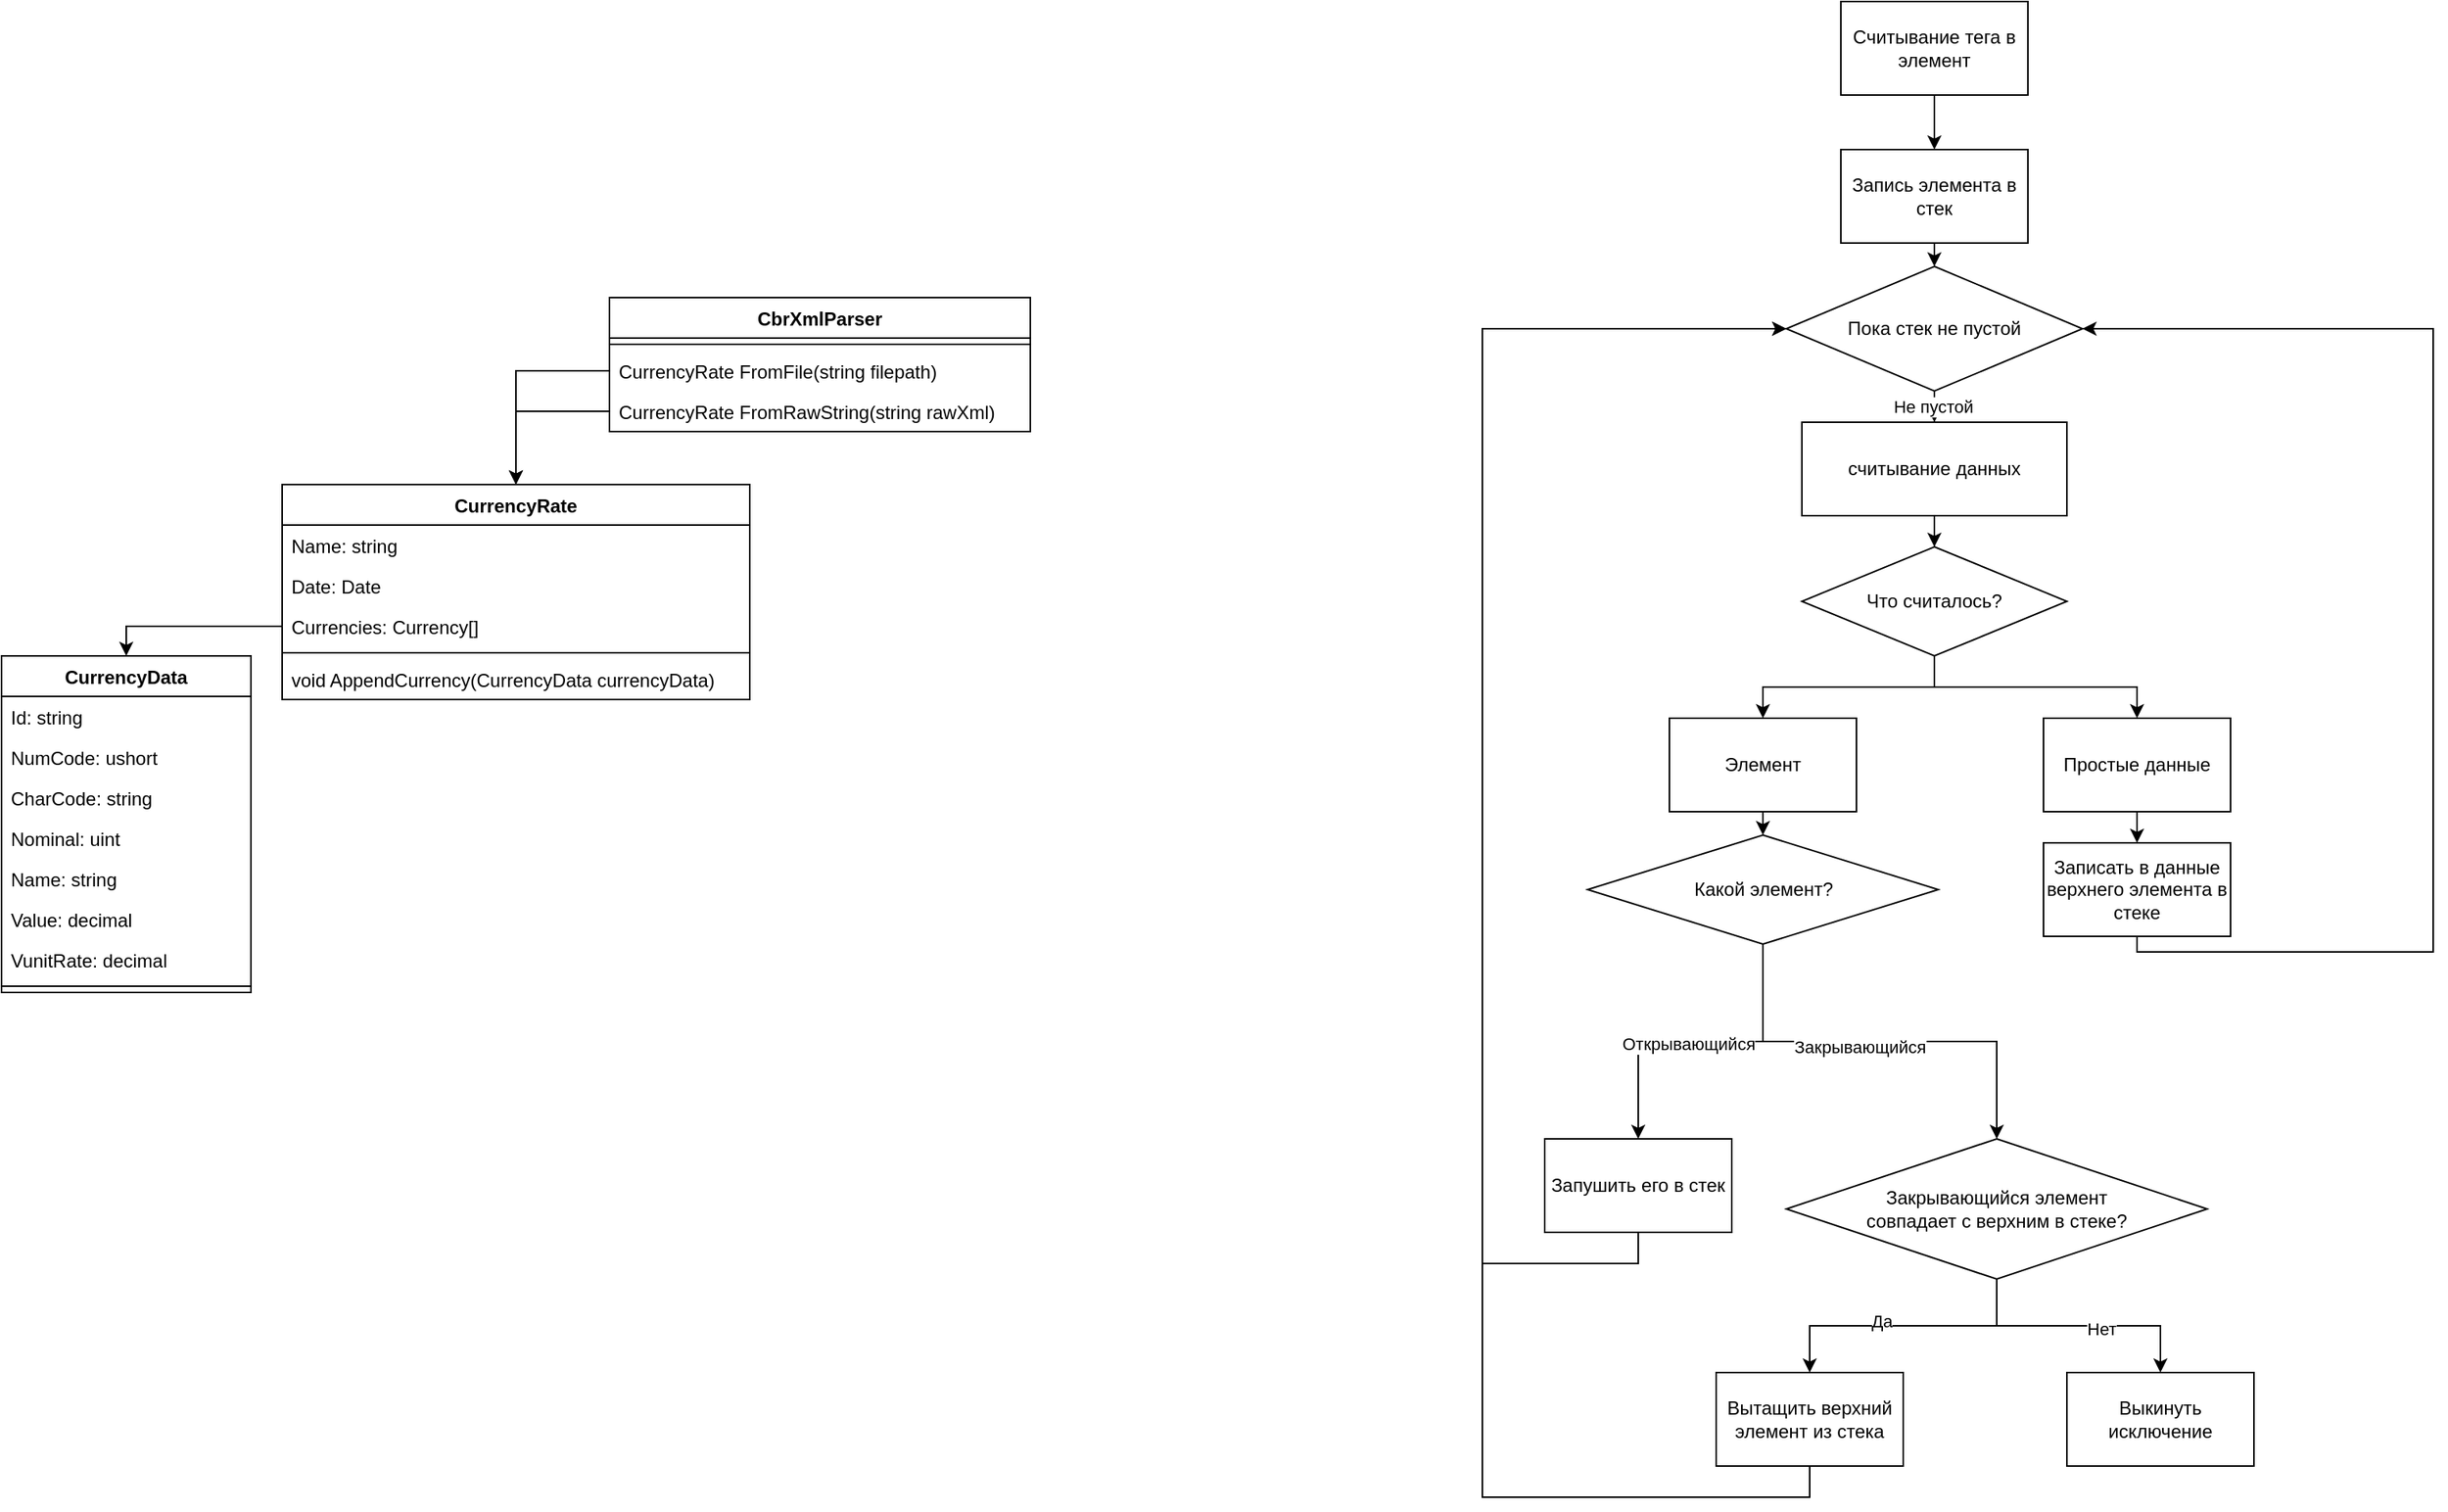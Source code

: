 <mxfile version="24.7.17">
  <diagram name="Page-1" id="Y3O6-fXWIPMZDo0kcvyY">
    <mxGraphModel dx="1434" dy="842" grid="1" gridSize="10" guides="1" tooltips="1" connect="1" arrows="1" fold="1" page="1" pageScale="1" pageWidth="850" pageHeight="1100" math="0" shadow="0">
      <root>
        <mxCell id="0" />
        <mxCell id="1" parent="0" />
        <mxCell id="TeqrsGrh8CQe0pCmq5D--1" value="CurrencyData" style="swimlane;fontStyle=1;align=center;verticalAlign=top;childLayout=stackLayout;horizontal=1;startSize=26;horizontalStack=0;resizeParent=1;resizeParentMax=0;resizeLast=0;collapsible=1;marginBottom=0;whiteSpace=wrap;html=1;" parent="1" vertex="1">
          <mxGeometry x="40" y="430" width="160" height="216" as="geometry" />
        </mxCell>
        <mxCell id="TeqrsGrh8CQe0pCmq5D--2" value="Id: string" style="text;strokeColor=none;fillColor=none;align=left;verticalAlign=top;spacingLeft=4;spacingRight=4;overflow=hidden;rotatable=0;points=[[0,0.5],[1,0.5]];portConstraint=eastwest;whiteSpace=wrap;html=1;" parent="TeqrsGrh8CQe0pCmq5D--1" vertex="1">
          <mxGeometry y="26" width="160" height="26" as="geometry" />
        </mxCell>
        <mxCell id="TeqrsGrh8CQe0pCmq5D--6" value="NumCode: ushort" style="text;strokeColor=none;fillColor=none;align=left;verticalAlign=top;spacingLeft=4;spacingRight=4;overflow=hidden;rotatable=0;points=[[0,0.5],[1,0.5]];portConstraint=eastwest;whiteSpace=wrap;html=1;" parent="TeqrsGrh8CQe0pCmq5D--1" vertex="1">
          <mxGeometry y="52" width="160" height="26" as="geometry" />
        </mxCell>
        <mxCell id="TeqrsGrh8CQe0pCmq5D--5" value="CharCode: string" style="text;strokeColor=none;fillColor=none;align=left;verticalAlign=top;spacingLeft=4;spacingRight=4;overflow=hidden;rotatable=0;points=[[0,0.5],[1,0.5]];portConstraint=eastwest;whiteSpace=wrap;html=1;" parent="TeqrsGrh8CQe0pCmq5D--1" vertex="1">
          <mxGeometry y="78" width="160" height="26" as="geometry" />
        </mxCell>
        <mxCell id="TeqrsGrh8CQe0pCmq5D--9" value="Nominal: uint" style="text;strokeColor=none;fillColor=none;align=left;verticalAlign=top;spacingLeft=4;spacingRight=4;overflow=hidden;rotatable=0;points=[[0,0.5],[1,0.5]];portConstraint=eastwest;whiteSpace=wrap;html=1;" parent="TeqrsGrh8CQe0pCmq5D--1" vertex="1">
          <mxGeometry y="104" width="160" height="26" as="geometry" />
        </mxCell>
        <mxCell id="TeqrsGrh8CQe0pCmq5D--10" value="Name: string" style="text;strokeColor=none;fillColor=none;align=left;verticalAlign=top;spacingLeft=4;spacingRight=4;overflow=hidden;rotatable=0;points=[[0,0.5],[1,0.5]];portConstraint=eastwest;whiteSpace=wrap;html=1;" parent="TeqrsGrh8CQe0pCmq5D--1" vertex="1">
          <mxGeometry y="130" width="160" height="26" as="geometry" />
        </mxCell>
        <mxCell id="TeqrsGrh8CQe0pCmq5D--8" value="Value: decimal" style="text;strokeColor=none;fillColor=none;align=left;verticalAlign=top;spacingLeft=4;spacingRight=4;overflow=hidden;rotatable=0;points=[[0,0.5],[1,0.5]];portConstraint=eastwest;whiteSpace=wrap;html=1;" parent="TeqrsGrh8CQe0pCmq5D--1" vertex="1">
          <mxGeometry y="156" width="160" height="26" as="geometry" />
        </mxCell>
        <mxCell id="TeqrsGrh8CQe0pCmq5D--7" value="VunitRate: decimal" style="text;strokeColor=none;fillColor=none;align=left;verticalAlign=top;spacingLeft=4;spacingRight=4;overflow=hidden;rotatable=0;points=[[0,0.5],[1,0.5]];portConstraint=eastwest;whiteSpace=wrap;html=1;" parent="TeqrsGrh8CQe0pCmq5D--1" vertex="1">
          <mxGeometry y="182" width="160" height="26" as="geometry" />
        </mxCell>
        <mxCell id="TeqrsGrh8CQe0pCmq5D--3" value="" style="line;strokeWidth=1;fillColor=none;align=left;verticalAlign=middle;spacingTop=-1;spacingLeft=3;spacingRight=3;rotatable=0;labelPosition=right;points=[];portConstraint=eastwest;strokeColor=inherit;" parent="TeqrsGrh8CQe0pCmq5D--1" vertex="1">
          <mxGeometry y="208" width="160" height="8" as="geometry" />
        </mxCell>
        <mxCell id="TeqrsGrh8CQe0pCmq5D--11" value="CurrencyRate" style="swimlane;fontStyle=1;align=center;verticalAlign=top;childLayout=stackLayout;horizontal=1;startSize=26;horizontalStack=0;resizeParent=1;resizeParentMax=0;resizeLast=0;collapsible=1;marginBottom=0;whiteSpace=wrap;html=1;" parent="1" vertex="1">
          <mxGeometry x="220" y="320" width="300" height="138" as="geometry" />
        </mxCell>
        <mxCell id="TeqrsGrh8CQe0pCmq5D--12" value="Name: string" style="text;strokeColor=none;fillColor=none;align=left;verticalAlign=top;spacingLeft=4;spacingRight=4;overflow=hidden;rotatable=0;points=[[0,0.5],[1,0.5]];portConstraint=eastwest;whiteSpace=wrap;html=1;" parent="TeqrsGrh8CQe0pCmq5D--11" vertex="1">
          <mxGeometry y="26" width="300" height="26" as="geometry" />
        </mxCell>
        <mxCell id="TeqrsGrh8CQe0pCmq5D--18" value="Date: Date" style="text;strokeColor=none;fillColor=none;align=left;verticalAlign=top;spacingLeft=4;spacingRight=4;overflow=hidden;rotatable=0;points=[[0,0.5],[1,0.5]];portConstraint=eastwest;whiteSpace=wrap;html=1;" parent="TeqrsGrh8CQe0pCmq5D--11" vertex="1">
          <mxGeometry y="52" width="300" height="26" as="geometry" />
        </mxCell>
        <mxCell id="TeqrsGrh8CQe0pCmq5D--21" value="Currencies: Currency[]" style="text;strokeColor=none;fillColor=none;align=left;verticalAlign=top;spacingLeft=4;spacingRight=4;overflow=hidden;rotatable=0;points=[[0,0.5],[1,0.5]];portConstraint=eastwest;whiteSpace=wrap;html=1;" parent="TeqrsGrh8CQe0pCmq5D--11" vertex="1">
          <mxGeometry y="78" width="300" height="26" as="geometry" />
        </mxCell>
        <mxCell id="TeqrsGrh8CQe0pCmq5D--19" value="" style="line;strokeWidth=1;fillColor=none;align=left;verticalAlign=middle;spacingTop=-1;spacingLeft=3;spacingRight=3;rotatable=0;labelPosition=right;points=[];portConstraint=eastwest;strokeColor=inherit;" parent="TeqrsGrh8CQe0pCmq5D--11" vertex="1">
          <mxGeometry y="104" width="300" height="8" as="geometry" />
        </mxCell>
        <mxCell id="TeqrsGrh8CQe0pCmq5D--20" value="void AppendCurrency(CurrencyData currencyData)" style="text;strokeColor=none;fillColor=none;align=left;verticalAlign=top;spacingLeft=4;spacingRight=4;overflow=hidden;rotatable=0;points=[[0,0.5],[1,0.5]];portConstraint=eastwest;whiteSpace=wrap;html=1;" parent="TeqrsGrh8CQe0pCmq5D--11" vertex="1">
          <mxGeometry y="112" width="300" height="26" as="geometry" />
        </mxCell>
        <mxCell id="TeqrsGrh8CQe0pCmq5D--22" style="edgeStyle=orthogonalEdgeStyle;rounded=0;orthogonalLoop=1;jettySize=auto;html=1;exitX=0;exitY=0.5;exitDx=0;exitDy=0;entryX=0.5;entryY=0;entryDx=0;entryDy=0;" parent="1" source="TeqrsGrh8CQe0pCmq5D--21" target="TeqrsGrh8CQe0pCmq5D--1" edge="1">
          <mxGeometry relative="1" as="geometry">
            <Array as="points">
              <mxPoint x="120" y="411" />
            </Array>
          </mxGeometry>
        </mxCell>
        <mxCell id="r4_xDyhWUQYCbaaaQASA-3" style="edgeStyle=orthogonalEdgeStyle;rounded=0;orthogonalLoop=1;jettySize=auto;html=1;exitX=0.5;exitY=1;exitDx=0;exitDy=0;entryX=0.5;entryY=0;entryDx=0;entryDy=0;" parent="1" source="r4_xDyhWUQYCbaaaQASA-1" target="r4_xDyhWUQYCbaaaQASA-2" edge="1">
          <mxGeometry relative="1" as="geometry" />
        </mxCell>
        <mxCell id="r4_xDyhWUQYCbaaaQASA-1" value="Считывание тега в элемент" style="rounded=0;whiteSpace=wrap;html=1;" parent="1" vertex="1">
          <mxGeometry x="1220" y="10" width="120" height="60" as="geometry" />
        </mxCell>
        <mxCell id="r4_xDyhWUQYCbaaaQASA-7" style="edgeStyle=orthogonalEdgeStyle;rounded=0;orthogonalLoop=1;jettySize=auto;html=1;exitX=0.5;exitY=1;exitDx=0;exitDy=0;entryX=0.5;entryY=0;entryDx=0;entryDy=0;" parent="1" source="r4_xDyhWUQYCbaaaQASA-2" target="r4_xDyhWUQYCbaaaQASA-5" edge="1">
          <mxGeometry relative="1" as="geometry" />
        </mxCell>
        <mxCell id="r4_xDyhWUQYCbaaaQASA-2" value="Запись элемента в стек" style="rounded=0;whiteSpace=wrap;html=1;" parent="1" vertex="1">
          <mxGeometry x="1220" y="105" width="120" height="60" as="geometry" />
        </mxCell>
        <mxCell id="r4_xDyhWUQYCbaaaQASA-10" value="" style="edgeStyle=orthogonalEdgeStyle;rounded=0;orthogonalLoop=1;jettySize=auto;html=1;" parent="1" source="r4_xDyhWUQYCbaaaQASA-5" target="r4_xDyhWUQYCbaaaQASA-9" edge="1">
          <mxGeometry relative="1" as="geometry" />
        </mxCell>
        <mxCell id="r4_xDyhWUQYCbaaaQASA-55" value="Не пустой" style="edgeLabel;html=1;align=center;verticalAlign=middle;resizable=0;points=[];" parent="r4_xDyhWUQYCbaaaQASA-10" vertex="1" connectable="0">
          <mxGeometry x="-0.66" y="-1" relative="1" as="geometry">
            <mxPoint as="offset" />
          </mxGeometry>
        </mxCell>
        <mxCell id="r4_xDyhWUQYCbaaaQASA-5" value="Пока стек не пустой" style="rhombus;whiteSpace=wrap;html=1;" parent="1" vertex="1">
          <mxGeometry x="1185" y="180" width="190" height="80" as="geometry" />
        </mxCell>
        <mxCell id="r4_xDyhWUQYCbaaaQASA-15" value="" style="edgeStyle=orthogonalEdgeStyle;rounded=0;orthogonalLoop=1;jettySize=auto;html=1;" parent="1" source="r4_xDyhWUQYCbaaaQASA-9" target="r4_xDyhWUQYCbaaaQASA-14" edge="1">
          <mxGeometry relative="1" as="geometry" />
        </mxCell>
        <mxCell id="r4_xDyhWUQYCbaaaQASA-9" value="считывание данных" style="rounded=0;whiteSpace=wrap;html=1;" parent="1" vertex="1">
          <mxGeometry x="1195" y="280" width="170" height="60" as="geometry" />
        </mxCell>
        <mxCell id="r4_xDyhWUQYCbaaaQASA-16" style="edgeStyle=orthogonalEdgeStyle;rounded=0;orthogonalLoop=1;jettySize=auto;html=1;exitX=0.5;exitY=1;exitDx=0;exitDy=0;" parent="1" source="r4_xDyhWUQYCbaaaQASA-14" target="r4_xDyhWUQYCbaaaQASA-17" edge="1">
          <mxGeometry relative="1" as="geometry">
            <mxPoint x="1160" y="530" as="targetPoint" />
          </mxGeometry>
        </mxCell>
        <mxCell id="r4_xDyhWUQYCbaaaQASA-20" style="edgeStyle=orthogonalEdgeStyle;rounded=0;orthogonalLoop=1;jettySize=auto;html=1;exitX=0.5;exitY=1;exitDx=0;exitDy=0;entryX=0.5;entryY=0;entryDx=0;entryDy=0;" parent="1" source="r4_xDyhWUQYCbaaaQASA-14" target="r4_xDyhWUQYCbaaaQASA-18" edge="1">
          <mxGeometry relative="1" as="geometry" />
        </mxCell>
        <mxCell id="r4_xDyhWUQYCbaaaQASA-14" value="Что считалось?" style="rhombus;whiteSpace=wrap;html=1;rounded=0;" parent="1" vertex="1">
          <mxGeometry x="1195" y="360" width="170" height="70" as="geometry" />
        </mxCell>
        <mxCell id="r4_xDyhWUQYCbaaaQASA-41" style="edgeStyle=orthogonalEdgeStyle;rounded=0;orthogonalLoop=1;jettySize=auto;html=1;exitX=0.5;exitY=1;exitDx=0;exitDy=0;entryX=0.5;entryY=0;entryDx=0;entryDy=0;" parent="1" source="r4_xDyhWUQYCbaaaQASA-17" target="r4_xDyhWUQYCbaaaQASA-25" edge="1">
          <mxGeometry relative="1" as="geometry" />
        </mxCell>
        <mxCell id="r4_xDyhWUQYCbaaaQASA-17" value="Элемент" style="whiteSpace=wrap;html=1;" parent="1" vertex="1">
          <mxGeometry x="1110" y="470" width="120" height="60" as="geometry" />
        </mxCell>
        <mxCell id="r4_xDyhWUQYCbaaaQASA-21" style="edgeStyle=orthogonalEdgeStyle;rounded=0;orthogonalLoop=1;jettySize=auto;html=1;exitX=0.5;exitY=1;exitDx=0;exitDy=0;entryX=0.5;entryY=0;entryDx=0;entryDy=0;" parent="1" source="r4_xDyhWUQYCbaaaQASA-18" target="r4_xDyhWUQYCbaaaQASA-22" edge="1">
          <mxGeometry relative="1" as="geometry">
            <mxPoint x="1280" y="630" as="targetPoint" />
          </mxGeometry>
        </mxCell>
        <mxCell id="r4_xDyhWUQYCbaaaQASA-18" value="Простые данные" style="whiteSpace=wrap;html=1;" parent="1" vertex="1">
          <mxGeometry x="1350" y="470" width="120" height="60" as="geometry" />
        </mxCell>
        <mxCell id="r4_xDyhWUQYCbaaaQASA-24" style="edgeStyle=orthogonalEdgeStyle;rounded=0;orthogonalLoop=1;jettySize=auto;html=1;exitX=0.5;exitY=1;exitDx=0;exitDy=0;entryX=1;entryY=0.5;entryDx=0;entryDy=0;" parent="1" source="r4_xDyhWUQYCbaaaQASA-22" target="r4_xDyhWUQYCbaaaQASA-5" edge="1">
          <mxGeometry relative="1" as="geometry">
            <Array as="points">
              <mxPoint x="1410" y="620" />
              <mxPoint x="1600" y="620" />
              <mxPoint x="1600" y="220" />
            </Array>
          </mxGeometry>
        </mxCell>
        <mxCell id="r4_xDyhWUQYCbaaaQASA-22" value="Записать в данные верхнего элемента в стеке" style="whiteSpace=wrap;html=1;" parent="1" vertex="1">
          <mxGeometry x="1350" y="550" width="120" height="60" as="geometry" />
        </mxCell>
        <mxCell id="r4_xDyhWUQYCbaaaQASA-29" style="edgeStyle=orthogonalEdgeStyle;rounded=0;orthogonalLoop=1;jettySize=auto;html=1;exitX=0.5;exitY=1;exitDx=0;exitDy=0;entryX=0.5;entryY=0;entryDx=0;entryDy=0;" parent="1" source="r4_xDyhWUQYCbaaaQASA-25" target="r4_xDyhWUQYCbaaaQASA-31" edge="1">
          <mxGeometry relative="1" as="geometry">
            <mxPoint x="1090" y="660" as="targetPoint" />
          </mxGeometry>
        </mxCell>
        <mxCell id="r4_xDyhWUQYCbaaaQASA-51" value="Открывающийся" style="edgeLabel;html=1;align=center;verticalAlign=middle;resizable=0;points=[];" parent="r4_xDyhWUQYCbaaaQASA-29" vertex="1" connectable="0">
          <mxGeometry x="0.084" y="1" relative="1" as="geometry">
            <mxPoint as="offset" />
          </mxGeometry>
        </mxCell>
        <mxCell id="r4_xDyhWUQYCbaaaQASA-35" style="edgeStyle=orthogonalEdgeStyle;rounded=0;orthogonalLoop=1;jettySize=auto;html=1;entryX=0.5;entryY=0;entryDx=0;entryDy=0;" parent="1" source="r4_xDyhWUQYCbaaaQASA-25" target="r4_xDyhWUQYCbaaaQASA-37" edge="1">
          <mxGeometry relative="1" as="geometry">
            <mxPoint x="1250" y="660" as="targetPoint" />
          </mxGeometry>
        </mxCell>
        <mxCell id="r4_xDyhWUQYCbaaaQASA-54" value="Закрывающийся" style="edgeLabel;html=1;align=center;verticalAlign=middle;resizable=0;points=[];" parent="r4_xDyhWUQYCbaaaQASA-35" vertex="1" connectable="0">
          <mxGeometry x="-0.1" y="-3" relative="1" as="geometry">
            <mxPoint as="offset" />
          </mxGeometry>
        </mxCell>
        <mxCell id="r4_xDyhWUQYCbaaaQASA-25" value="Какой элемент?" style="rhombus;whiteSpace=wrap;html=1;rounded=0;" parent="1" vertex="1">
          <mxGeometry x="1057.5" y="545" width="225" height="70" as="geometry" />
        </mxCell>
        <mxCell id="r4_xDyhWUQYCbaaaQASA-33" style="edgeStyle=orthogonalEdgeStyle;rounded=0;orthogonalLoop=1;jettySize=auto;html=1;exitX=0.5;exitY=1;exitDx=0;exitDy=0;entryX=0;entryY=0.5;entryDx=0;entryDy=0;" parent="1" source="r4_xDyhWUQYCbaaaQASA-31" target="r4_xDyhWUQYCbaaaQASA-5" edge="1">
          <mxGeometry relative="1" as="geometry">
            <Array as="points">
              <mxPoint x="1090" y="820" />
              <mxPoint x="990" y="820" />
              <mxPoint x="990" y="220" />
            </Array>
          </mxGeometry>
        </mxCell>
        <mxCell id="r4_xDyhWUQYCbaaaQASA-31" value="Запушить его в стек" style="whiteSpace=wrap;html=1;" parent="1" vertex="1">
          <mxGeometry x="1030" y="740" width="120" height="60" as="geometry" />
        </mxCell>
        <mxCell id="r4_xDyhWUQYCbaaaQASA-39" style="edgeStyle=orthogonalEdgeStyle;rounded=0;orthogonalLoop=1;jettySize=auto;html=1;exitX=0.5;exitY=1;exitDx=0;exitDy=0;entryX=0.5;entryY=0;entryDx=0;entryDy=0;" parent="1" source="r4_xDyhWUQYCbaaaQASA-37" target="r4_xDyhWUQYCbaaaQASA-43" edge="1">
          <mxGeometry relative="1" as="geometry">
            <mxPoint x="1190" y="890" as="targetPoint" />
          </mxGeometry>
        </mxCell>
        <mxCell id="r4_xDyhWUQYCbaaaQASA-40" value="Да" style="edgeLabel;html=1;align=center;verticalAlign=middle;resizable=0;points=[];" parent="r4_xDyhWUQYCbaaaQASA-39" vertex="1" connectable="0">
          <mxGeometry x="0.163" y="-3" relative="1" as="geometry">
            <mxPoint as="offset" />
          </mxGeometry>
        </mxCell>
        <mxCell id="r4_xDyhWUQYCbaaaQASA-46" style="edgeStyle=orthogonalEdgeStyle;rounded=0;orthogonalLoop=1;jettySize=auto;html=1;exitX=0.5;exitY=1;exitDx=0;exitDy=0;entryX=0.5;entryY=0;entryDx=0;entryDy=0;" parent="1" source="r4_xDyhWUQYCbaaaQASA-37" target="r4_xDyhWUQYCbaaaQASA-45" edge="1">
          <mxGeometry relative="1" as="geometry" />
        </mxCell>
        <mxCell id="r4_xDyhWUQYCbaaaQASA-47" value="Нет" style="edgeLabel;html=1;align=center;verticalAlign=middle;resizable=0;points=[];" parent="r4_xDyhWUQYCbaaaQASA-46" vertex="1" connectable="0">
          <mxGeometry x="0.184" y="-2" relative="1" as="geometry">
            <mxPoint x="-1" as="offset" />
          </mxGeometry>
        </mxCell>
        <mxCell id="r4_xDyhWUQYCbaaaQASA-37" value="Закрывающийся элемент &lt;br&gt;совпадает с верхним в стеке?" style="rhombus;whiteSpace=wrap;html=1;" parent="1" vertex="1">
          <mxGeometry x="1185" y="740" width="270" height="90" as="geometry" />
        </mxCell>
        <mxCell id="r4_xDyhWUQYCbaaaQASA-44" style="edgeStyle=orthogonalEdgeStyle;rounded=0;orthogonalLoop=1;jettySize=auto;html=1;exitX=0.5;exitY=1;exitDx=0;exitDy=0;entryX=0;entryY=0.5;entryDx=0;entryDy=0;" parent="1" source="r4_xDyhWUQYCbaaaQASA-43" target="r4_xDyhWUQYCbaaaQASA-5" edge="1">
          <mxGeometry relative="1" as="geometry">
            <Array as="points">
              <mxPoint x="1200" y="970" />
              <mxPoint x="990" y="970" />
              <mxPoint x="990" y="220" />
            </Array>
          </mxGeometry>
        </mxCell>
        <mxCell id="r4_xDyhWUQYCbaaaQASA-43" value="Вытащить верхний элемент из стека" style="whiteSpace=wrap;html=1;" parent="1" vertex="1">
          <mxGeometry x="1140" y="890" width="120" height="60" as="geometry" />
        </mxCell>
        <mxCell id="r4_xDyhWUQYCbaaaQASA-45" value="Выкинуть исключение" style="whiteSpace=wrap;html=1;" parent="1" vertex="1">
          <mxGeometry x="1365" y="890" width="120" height="60" as="geometry" />
        </mxCell>
        <mxCell id="XGIjorbHftyJauIKbd2A-5" value="CbrXmlParser" style="swimlane;fontStyle=1;align=center;verticalAlign=top;childLayout=stackLayout;horizontal=1;startSize=26;horizontalStack=0;resizeParent=1;resizeParentMax=0;resizeLast=0;collapsible=1;marginBottom=0;whiteSpace=wrap;html=1;" vertex="1" parent="1">
          <mxGeometry x="430" y="200" width="270" height="86" as="geometry" />
        </mxCell>
        <mxCell id="XGIjorbHftyJauIKbd2A-7" value="" style="line;strokeWidth=1;fillColor=none;align=left;verticalAlign=middle;spacingTop=-1;spacingLeft=3;spacingRight=3;rotatable=0;labelPosition=right;points=[];portConstraint=eastwest;strokeColor=inherit;" vertex="1" parent="XGIjorbHftyJauIKbd2A-5">
          <mxGeometry y="26" width="270" height="8" as="geometry" />
        </mxCell>
        <mxCell id="XGIjorbHftyJauIKbd2A-8" value="CurrencyRate FromFile(string filepath)" style="text;strokeColor=none;fillColor=none;align=left;verticalAlign=top;spacingLeft=4;spacingRight=4;overflow=hidden;rotatable=0;points=[[0,0.5],[1,0.5]];portConstraint=eastwest;whiteSpace=wrap;html=1;" vertex="1" parent="XGIjorbHftyJauIKbd2A-5">
          <mxGeometry y="34" width="270" height="26" as="geometry" />
        </mxCell>
        <mxCell id="XGIjorbHftyJauIKbd2A-9" value="CurrencyRate FromRawString(string rawXml)" style="text;strokeColor=none;fillColor=none;align=left;verticalAlign=top;spacingLeft=4;spacingRight=4;overflow=hidden;rotatable=0;points=[[0,0.5],[1,0.5]];portConstraint=eastwest;whiteSpace=wrap;html=1;" vertex="1" parent="XGIjorbHftyJauIKbd2A-5">
          <mxGeometry y="60" width="270" height="26" as="geometry" />
        </mxCell>
        <mxCell id="XGIjorbHftyJauIKbd2A-10" style="edgeStyle=orthogonalEdgeStyle;rounded=0;orthogonalLoop=1;jettySize=auto;html=1;exitX=0;exitY=0.5;exitDx=0;exitDy=0;entryX=0.5;entryY=0;entryDx=0;entryDy=0;" edge="1" parent="1" source="XGIjorbHftyJauIKbd2A-8" target="TeqrsGrh8CQe0pCmq5D--11">
          <mxGeometry relative="1" as="geometry" />
        </mxCell>
        <mxCell id="XGIjorbHftyJauIKbd2A-12" style="edgeStyle=orthogonalEdgeStyle;rounded=0;orthogonalLoop=1;jettySize=auto;html=1;exitX=0;exitY=0.5;exitDx=0;exitDy=0;entryX=0.5;entryY=0;entryDx=0;entryDy=0;" edge="1" parent="1" source="XGIjorbHftyJauIKbd2A-9" target="TeqrsGrh8CQe0pCmq5D--11">
          <mxGeometry relative="1" as="geometry" />
        </mxCell>
      </root>
    </mxGraphModel>
  </diagram>
</mxfile>
